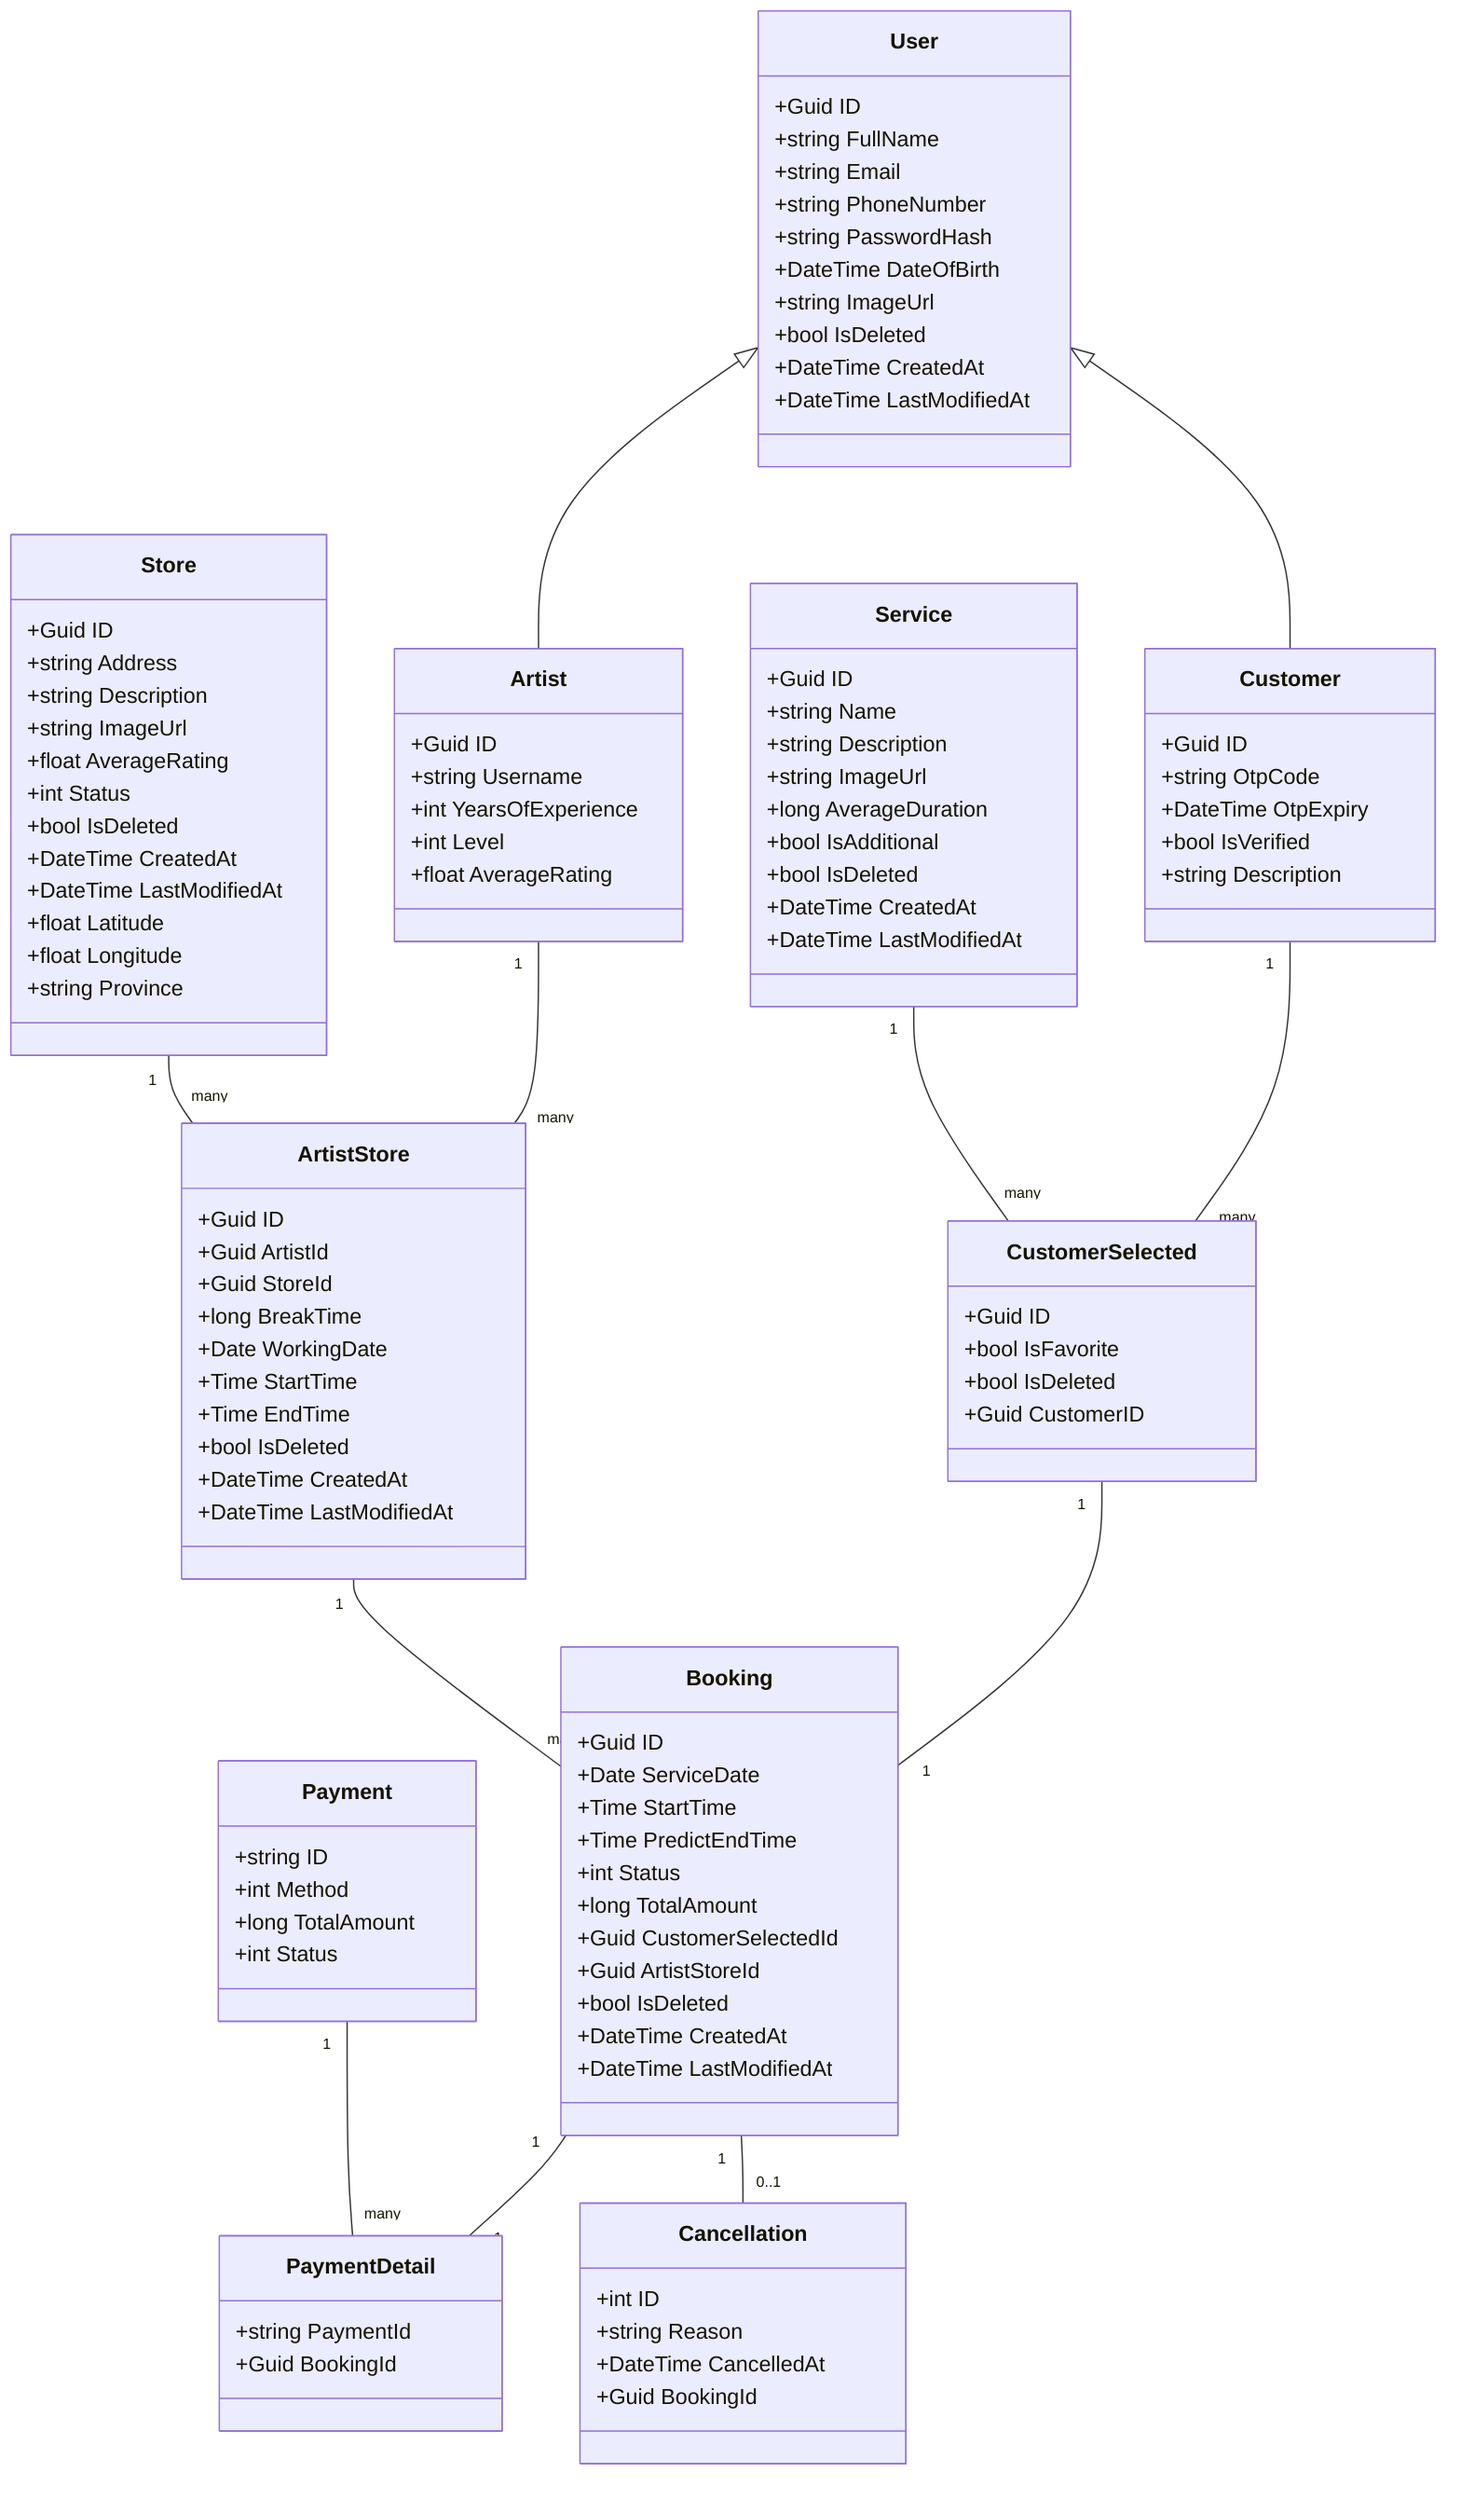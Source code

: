 classDiagram
    class User {
        +Guid ID
        +string FullName
        +string Email
        +string PhoneNumber
        +string PasswordHash
        +DateTime DateOfBirth
        +string ImageUrl
        +bool IsDeleted
        +DateTime CreatedAt
        +DateTime LastModifiedAt
    }

    class Customer {
        +Guid ID
        +string OtpCode
        +DateTime OtpExpiry
        +bool IsVerified
        +string Description
    }

    class Artist {
        +Guid ID
        +string Username
        +int YearsOfExperience
        +int Level
        +float AverageRating
    }

    class Store {
        +Guid ID
        +string Address
        +string Description
        +string ImageUrl
        +float AverageRating
        +int Status
        +bool IsDeleted
        +DateTime CreatedAt
        +DateTime LastModifiedAt
        +float Latitude
        +float Longitude
        +string Province
    }

    class ArtistStore {
        +Guid ID
        +Guid ArtistId
        +Guid StoreId
        +long BreakTime
        +Date WorkingDate
        +Time StartTime
        +Time EndTime
        +bool IsDeleted
        +DateTime CreatedAt
        +DateTime LastModifiedAt
    }

    class Service {
        +Guid ID
        +string Name
        +string Description
        +string ImageUrl
        +long AverageDuration
        +bool IsAdditional
        +bool IsDeleted
        +DateTime CreatedAt
        +DateTime LastModifiedAt
    }

    class CustomerSelected {
        +Guid ID
        +bool IsFavorite
        +bool IsDeleted
        +Guid CustomerID
    }

    class Booking {
        +Guid ID
        +Date ServiceDate
        +Time StartTime
        +Time PredictEndTime
        +int Status
        +long TotalAmount
        +Guid CustomerSelectedId
        +Guid ArtistStoreId
        +bool IsDeleted
        +DateTime CreatedAt
        +DateTime LastModifiedAt
    }

    class Payment {
        +string ID
        +int Method
        +long TotalAmount
        +int Status
    }

    class PaymentDetail {
        +string PaymentId
        +Guid BookingId
    }

    class Cancellation {
        +int ID
        +string Reason
        +DateTime CancelledAt
        +Guid BookingId
    }

    User <|-- Customer
    User <|-- Artist
    Customer "1" -- "many" CustomerSelected
    CustomerSelected "1" -- "1" Booking
    Artist "1" -- "many" ArtistStore
    Store "1" -- "many" ArtistStore
    ArtistStore "1" -- "many" Booking
    Booking "1" -- "1" PaymentDetail
    Payment "1" -- "many" PaymentDetail
    Booking "1" -- "0..1" Cancellation
    Service "1" -- "many" CustomerSelected